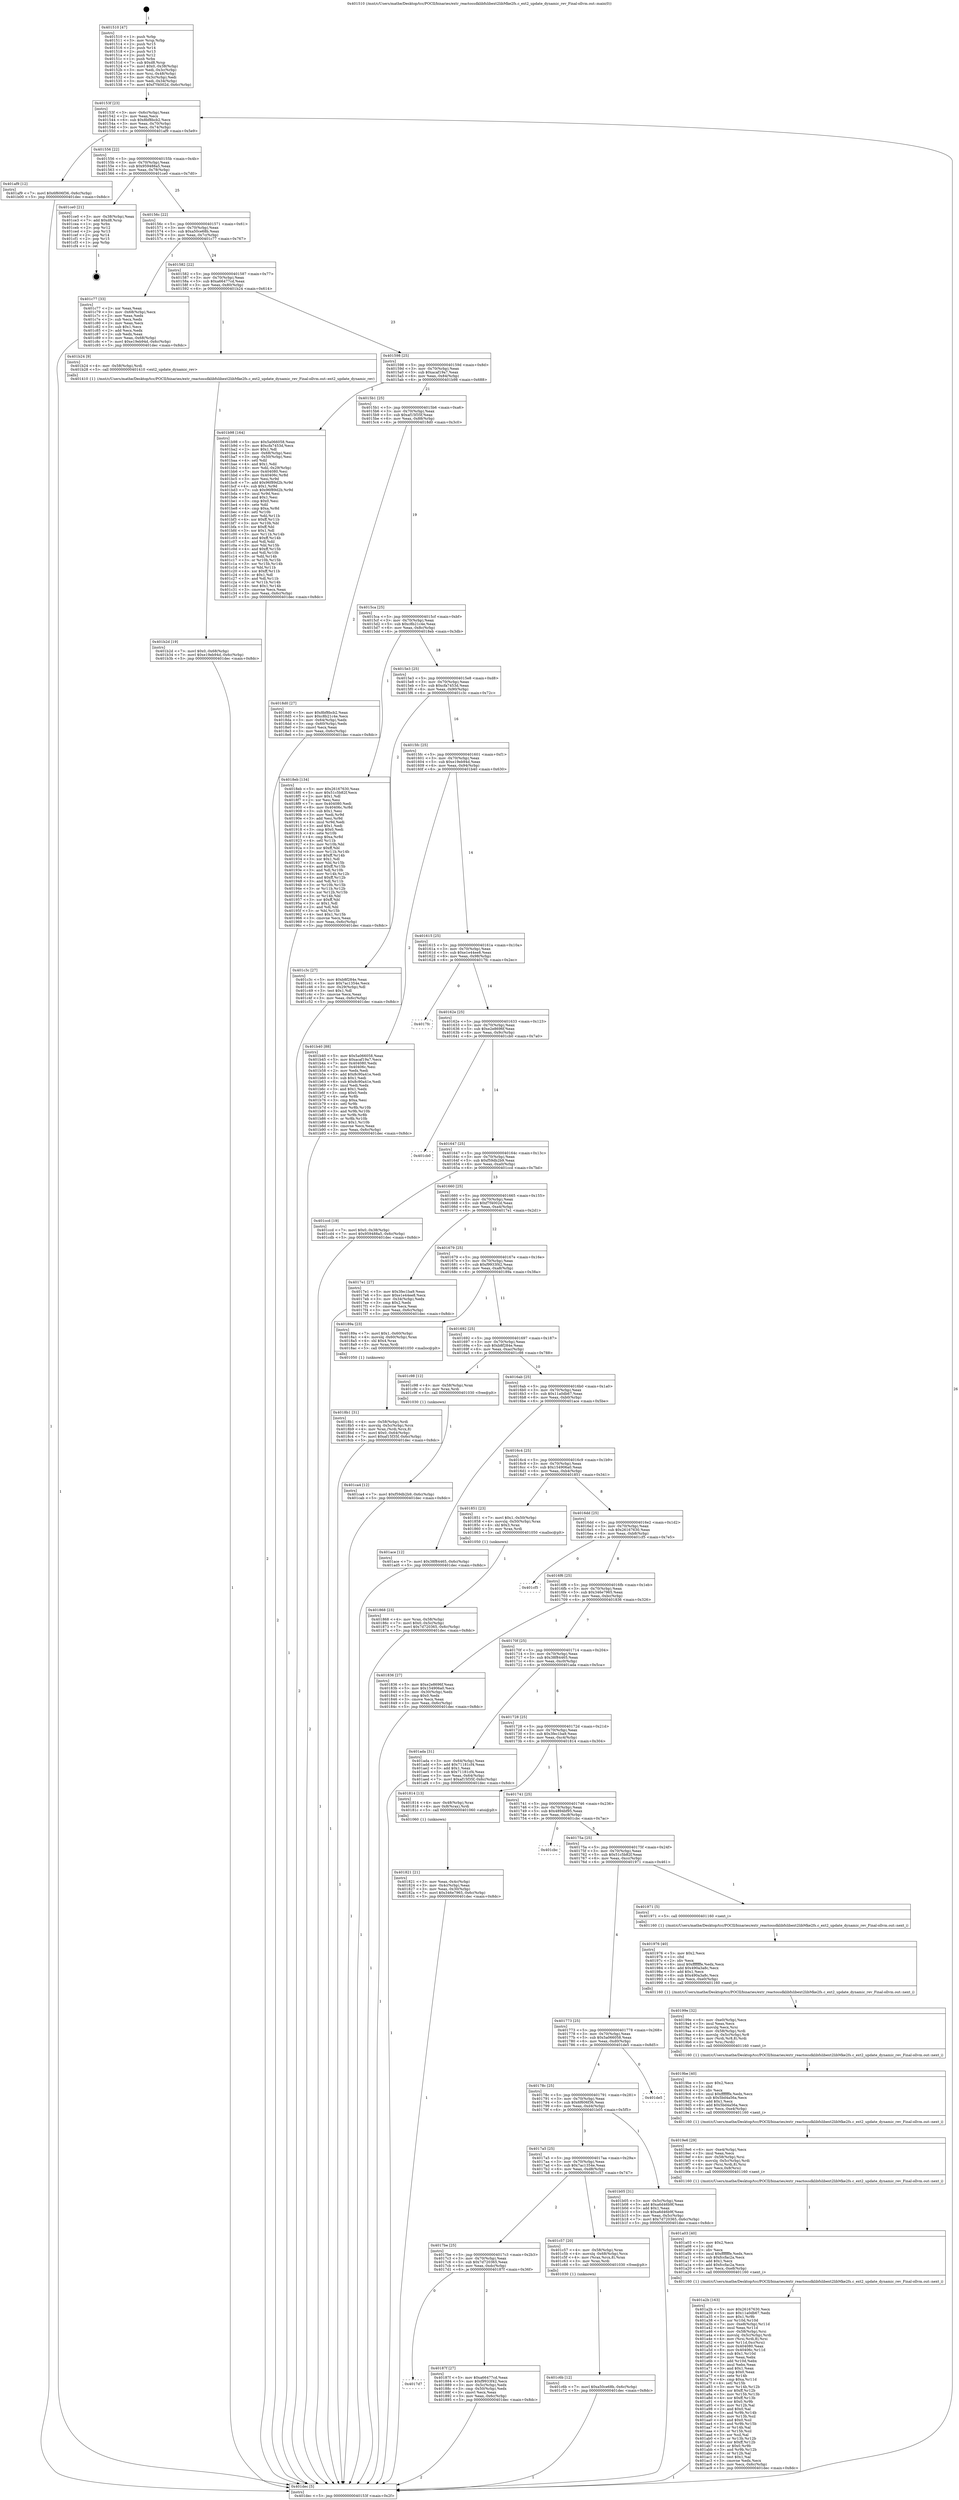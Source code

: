 digraph "0x401510" {
  label = "0x401510 (/mnt/c/Users/mathe/Desktop/tcc/POCII/binaries/extr_reactossdklibfslibext2libMke2fs.c_ext2_update_dynamic_rev_Final-ollvm.out::main(0))"
  labelloc = "t"
  node[shape=record]

  Entry [label="",width=0.3,height=0.3,shape=circle,fillcolor=black,style=filled]
  "0x40153f" [label="{
     0x40153f [23]\l
     | [instrs]\l
     &nbsp;&nbsp;0x40153f \<+3\>: mov -0x6c(%rbp),%eax\l
     &nbsp;&nbsp;0x401542 \<+2\>: mov %eax,%ecx\l
     &nbsp;&nbsp;0x401544 \<+6\>: sub $0x8bf8bcb2,%ecx\l
     &nbsp;&nbsp;0x40154a \<+3\>: mov %eax,-0x70(%rbp)\l
     &nbsp;&nbsp;0x40154d \<+3\>: mov %ecx,-0x74(%rbp)\l
     &nbsp;&nbsp;0x401550 \<+6\>: je 0000000000401af9 \<main+0x5e9\>\l
  }"]
  "0x401af9" [label="{
     0x401af9 [12]\l
     | [instrs]\l
     &nbsp;&nbsp;0x401af9 \<+7\>: movl $0x6f606f36,-0x6c(%rbp)\l
     &nbsp;&nbsp;0x401b00 \<+5\>: jmp 0000000000401dec \<main+0x8dc\>\l
  }"]
  "0x401556" [label="{
     0x401556 [22]\l
     | [instrs]\l
     &nbsp;&nbsp;0x401556 \<+5\>: jmp 000000000040155b \<main+0x4b\>\l
     &nbsp;&nbsp;0x40155b \<+3\>: mov -0x70(%rbp),%eax\l
     &nbsp;&nbsp;0x40155e \<+5\>: sub $0x959488a5,%eax\l
     &nbsp;&nbsp;0x401563 \<+3\>: mov %eax,-0x78(%rbp)\l
     &nbsp;&nbsp;0x401566 \<+6\>: je 0000000000401ce0 \<main+0x7d0\>\l
  }"]
  Exit [label="",width=0.3,height=0.3,shape=circle,fillcolor=black,style=filled,peripheries=2]
  "0x401ce0" [label="{
     0x401ce0 [21]\l
     | [instrs]\l
     &nbsp;&nbsp;0x401ce0 \<+3\>: mov -0x38(%rbp),%eax\l
     &nbsp;&nbsp;0x401ce3 \<+7\>: add $0xd8,%rsp\l
     &nbsp;&nbsp;0x401cea \<+1\>: pop %rbx\l
     &nbsp;&nbsp;0x401ceb \<+2\>: pop %r12\l
     &nbsp;&nbsp;0x401ced \<+2\>: pop %r13\l
     &nbsp;&nbsp;0x401cef \<+2\>: pop %r14\l
     &nbsp;&nbsp;0x401cf1 \<+2\>: pop %r15\l
     &nbsp;&nbsp;0x401cf3 \<+1\>: pop %rbp\l
     &nbsp;&nbsp;0x401cf4 \<+1\>: ret\l
  }"]
  "0x40156c" [label="{
     0x40156c [22]\l
     | [instrs]\l
     &nbsp;&nbsp;0x40156c \<+5\>: jmp 0000000000401571 \<main+0x61\>\l
     &nbsp;&nbsp;0x401571 \<+3\>: mov -0x70(%rbp),%eax\l
     &nbsp;&nbsp;0x401574 \<+5\>: sub $0xa50ce68b,%eax\l
     &nbsp;&nbsp;0x401579 \<+3\>: mov %eax,-0x7c(%rbp)\l
     &nbsp;&nbsp;0x40157c \<+6\>: je 0000000000401c77 \<main+0x767\>\l
  }"]
  "0x401ca4" [label="{
     0x401ca4 [12]\l
     | [instrs]\l
     &nbsp;&nbsp;0x401ca4 \<+7\>: movl $0xf59db2b9,-0x6c(%rbp)\l
     &nbsp;&nbsp;0x401cab \<+5\>: jmp 0000000000401dec \<main+0x8dc\>\l
  }"]
  "0x401c77" [label="{
     0x401c77 [33]\l
     | [instrs]\l
     &nbsp;&nbsp;0x401c77 \<+2\>: xor %eax,%eax\l
     &nbsp;&nbsp;0x401c79 \<+3\>: mov -0x68(%rbp),%ecx\l
     &nbsp;&nbsp;0x401c7c \<+2\>: mov %eax,%edx\l
     &nbsp;&nbsp;0x401c7e \<+2\>: sub %ecx,%edx\l
     &nbsp;&nbsp;0x401c80 \<+2\>: mov %eax,%ecx\l
     &nbsp;&nbsp;0x401c82 \<+3\>: sub $0x1,%ecx\l
     &nbsp;&nbsp;0x401c85 \<+2\>: add %ecx,%edx\l
     &nbsp;&nbsp;0x401c87 \<+2\>: sub %edx,%eax\l
     &nbsp;&nbsp;0x401c89 \<+3\>: mov %eax,-0x68(%rbp)\l
     &nbsp;&nbsp;0x401c8c \<+7\>: movl $0xe19eb94d,-0x6c(%rbp)\l
     &nbsp;&nbsp;0x401c93 \<+5\>: jmp 0000000000401dec \<main+0x8dc\>\l
  }"]
  "0x401582" [label="{
     0x401582 [22]\l
     | [instrs]\l
     &nbsp;&nbsp;0x401582 \<+5\>: jmp 0000000000401587 \<main+0x77\>\l
     &nbsp;&nbsp;0x401587 \<+3\>: mov -0x70(%rbp),%eax\l
     &nbsp;&nbsp;0x40158a \<+5\>: sub $0xa66477cd,%eax\l
     &nbsp;&nbsp;0x40158f \<+3\>: mov %eax,-0x80(%rbp)\l
     &nbsp;&nbsp;0x401592 \<+6\>: je 0000000000401b24 \<main+0x614\>\l
  }"]
  "0x401c6b" [label="{
     0x401c6b [12]\l
     | [instrs]\l
     &nbsp;&nbsp;0x401c6b \<+7\>: movl $0xa50ce68b,-0x6c(%rbp)\l
     &nbsp;&nbsp;0x401c72 \<+5\>: jmp 0000000000401dec \<main+0x8dc\>\l
  }"]
  "0x401b24" [label="{
     0x401b24 [9]\l
     | [instrs]\l
     &nbsp;&nbsp;0x401b24 \<+4\>: mov -0x58(%rbp),%rdi\l
     &nbsp;&nbsp;0x401b28 \<+5\>: call 0000000000401410 \<ext2_update_dynamic_rev\>\l
     | [calls]\l
     &nbsp;&nbsp;0x401410 \{1\} (/mnt/c/Users/mathe/Desktop/tcc/POCII/binaries/extr_reactossdklibfslibext2libMke2fs.c_ext2_update_dynamic_rev_Final-ollvm.out::ext2_update_dynamic_rev)\l
  }"]
  "0x401598" [label="{
     0x401598 [25]\l
     | [instrs]\l
     &nbsp;&nbsp;0x401598 \<+5\>: jmp 000000000040159d \<main+0x8d\>\l
     &nbsp;&nbsp;0x40159d \<+3\>: mov -0x70(%rbp),%eax\l
     &nbsp;&nbsp;0x4015a0 \<+5\>: sub $0xacaf19a7,%eax\l
     &nbsp;&nbsp;0x4015a5 \<+6\>: mov %eax,-0x84(%rbp)\l
     &nbsp;&nbsp;0x4015ab \<+6\>: je 0000000000401b98 \<main+0x688\>\l
  }"]
  "0x401b2d" [label="{
     0x401b2d [19]\l
     | [instrs]\l
     &nbsp;&nbsp;0x401b2d \<+7\>: movl $0x0,-0x68(%rbp)\l
     &nbsp;&nbsp;0x401b34 \<+7\>: movl $0xe19eb94d,-0x6c(%rbp)\l
     &nbsp;&nbsp;0x401b3b \<+5\>: jmp 0000000000401dec \<main+0x8dc\>\l
  }"]
  "0x401b98" [label="{
     0x401b98 [164]\l
     | [instrs]\l
     &nbsp;&nbsp;0x401b98 \<+5\>: mov $0x5a066058,%eax\l
     &nbsp;&nbsp;0x401b9d \<+5\>: mov $0xcfa7453d,%ecx\l
     &nbsp;&nbsp;0x401ba2 \<+2\>: mov $0x1,%dl\l
     &nbsp;&nbsp;0x401ba4 \<+3\>: mov -0x68(%rbp),%esi\l
     &nbsp;&nbsp;0x401ba7 \<+3\>: cmp -0x50(%rbp),%esi\l
     &nbsp;&nbsp;0x401baa \<+4\>: setl %dil\l
     &nbsp;&nbsp;0x401bae \<+4\>: and $0x1,%dil\l
     &nbsp;&nbsp;0x401bb2 \<+4\>: mov %dil,-0x29(%rbp)\l
     &nbsp;&nbsp;0x401bb6 \<+7\>: mov 0x404080,%esi\l
     &nbsp;&nbsp;0x401bbd \<+8\>: mov 0x40406c,%r8d\l
     &nbsp;&nbsp;0x401bc5 \<+3\>: mov %esi,%r9d\l
     &nbsp;&nbsp;0x401bc8 \<+7\>: add $0x96f89d2b,%r9d\l
     &nbsp;&nbsp;0x401bcf \<+4\>: sub $0x1,%r9d\l
     &nbsp;&nbsp;0x401bd3 \<+7\>: sub $0x96f89d2b,%r9d\l
     &nbsp;&nbsp;0x401bda \<+4\>: imul %r9d,%esi\l
     &nbsp;&nbsp;0x401bde \<+3\>: and $0x1,%esi\l
     &nbsp;&nbsp;0x401be1 \<+3\>: cmp $0x0,%esi\l
     &nbsp;&nbsp;0x401be4 \<+4\>: sete %dil\l
     &nbsp;&nbsp;0x401be8 \<+4\>: cmp $0xa,%r8d\l
     &nbsp;&nbsp;0x401bec \<+4\>: setl %r10b\l
     &nbsp;&nbsp;0x401bf0 \<+3\>: mov %dil,%r11b\l
     &nbsp;&nbsp;0x401bf3 \<+4\>: xor $0xff,%r11b\l
     &nbsp;&nbsp;0x401bf7 \<+3\>: mov %r10b,%bl\l
     &nbsp;&nbsp;0x401bfa \<+3\>: xor $0xff,%bl\l
     &nbsp;&nbsp;0x401bfd \<+3\>: xor $0x1,%dl\l
     &nbsp;&nbsp;0x401c00 \<+3\>: mov %r11b,%r14b\l
     &nbsp;&nbsp;0x401c03 \<+4\>: and $0xff,%r14b\l
     &nbsp;&nbsp;0x401c07 \<+3\>: and %dl,%dil\l
     &nbsp;&nbsp;0x401c0a \<+3\>: mov %bl,%r15b\l
     &nbsp;&nbsp;0x401c0d \<+4\>: and $0xff,%r15b\l
     &nbsp;&nbsp;0x401c11 \<+3\>: and %dl,%r10b\l
     &nbsp;&nbsp;0x401c14 \<+3\>: or %dil,%r14b\l
     &nbsp;&nbsp;0x401c17 \<+3\>: or %r10b,%r15b\l
     &nbsp;&nbsp;0x401c1a \<+3\>: xor %r15b,%r14b\l
     &nbsp;&nbsp;0x401c1d \<+3\>: or %bl,%r11b\l
     &nbsp;&nbsp;0x401c20 \<+4\>: xor $0xff,%r11b\l
     &nbsp;&nbsp;0x401c24 \<+3\>: or $0x1,%dl\l
     &nbsp;&nbsp;0x401c27 \<+3\>: and %dl,%r11b\l
     &nbsp;&nbsp;0x401c2a \<+3\>: or %r11b,%r14b\l
     &nbsp;&nbsp;0x401c2d \<+4\>: test $0x1,%r14b\l
     &nbsp;&nbsp;0x401c31 \<+3\>: cmovne %ecx,%eax\l
     &nbsp;&nbsp;0x401c34 \<+3\>: mov %eax,-0x6c(%rbp)\l
     &nbsp;&nbsp;0x401c37 \<+5\>: jmp 0000000000401dec \<main+0x8dc\>\l
  }"]
  "0x4015b1" [label="{
     0x4015b1 [25]\l
     | [instrs]\l
     &nbsp;&nbsp;0x4015b1 \<+5\>: jmp 00000000004015b6 \<main+0xa6\>\l
     &nbsp;&nbsp;0x4015b6 \<+3\>: mov -0x70(%rbp),%eax\l
     &nbsp;&nbsp;0x4015b9 \<+5\>: sub $0xaf15f35f,%eax\l
     &nbsp;&nbsp;0x4015be \<+6\>: mov %eax,-0x88(%rbp)\l
     &nbsp;&nbsp;0x4015c4 \<+6\>: je 00000000004018d0 \<main+0x3c0\>\l
  }"]
  "0x401a2b" [label="{
     0x401a2b [163]\l
     | [instrs]\l
     &nbsp;&nbsp;0x401a2b \<+5\>: mov $0x26167630,%ecx\l
     &nbsp;&nbsp;0x401a30 \<+5\>: mov $0x11a0db67,%edx\l
     &nbsp;&nbsp;0x401a35 \<+3\>: mov $0x1,%r9b\l
     &nbsp;&nbsp;0x401a38 \<+3\>: xor %r10d,%r10d\l
     &nbsp;&nbsp;0x401a3b \<+7\>: mov -0xe8(%rbp),%r11d\l
     &nbsp;&nbsp;0x401a42 \<+4\>: imul %eax,%r11d\l
     &nbsp;&nbsp;0x401a46 \<+4\>: mov -0x58(%rbp),%rsi\l
     &nbsp;&nbsp;0x401a4a \<+4\>: movslq -0x5c(%rbp),%rdi\l
     &nbsp;&nbsp;0x401a4e \<+4\>: mov (%rsi,%rdi,8),%rsi\l
     &nbsp;&nbsp;0x401a52 \<+4\>: mov %r11d,0xc(%rsi)\l
     &nbsp;&nbsp;0x401a56 \<+7\>: mov 0x404080,%eax\l
     &nbsp;&nbsp;0x401a5d \<+8\>: mov 0x40406c,%r11d\l
     &nbsp;&nbsp;0x401a65 \<+4\>: sub $0x1,%r10d\l
     &nbsp;&nbsp;0x401a69 \<+2\>: mov %eax,%ebx\l
     &nbsp;&nbsp;0x401a6b \<+3\>: add %r10d,%ebx\l
     &nbsp;&nbsp;0x401a6e \<+3\>: imul %ebx,%eax\l
     &nbsp;&nbsp;0x401a71 \<+3\>: and $0x1,%eax\l
     &nbsp;&nbsp;0x401a74 \<+3\>: cmp $0x0,%eax\l
     &nbsp;&nbsp;0x401a77 \<+4\>: sete %r14b\l
     &nbsp;&nbsp;0x401a7b \<+4\>: cmp $0xa,%r11d\l
     &nbsp;&nbsp;0x401a7f \<+4\>: setl %r15b\l
     &nbsp;&nbsp;0x401a83 \<+3\>: mov %r14b,%r12b\l
     &nbsp;&nbsp;0x401a86 \<+4\>: xor $0xff,%r12b\l
     &nbsp;&nbsp;0x401a8a \<+3\>: mov %r15b,%r13b\l
     &nbsp;&nbsp;0x401a8d \<+4\>: xor $0xff,%r13b\l
     &nbsp;&nbsp;0x401a91 \<+4\>: xor $0x0,%r9b\l
     &nbsp;&nbsp;0x401a95 \<+3\>: mov %r12b,%al\l
     &nbsp;&nbsp;0x401a98 \<+2\>: and $0x0,%al\l
     &nbsp;&nbsp;0x401a9a \<+3\>: and %r9b,%r14b\l
     &nbsp;&nbsp;0x401a9d \<+3\>: mov %r13b,%sil\l
     &nbsp;&nbsp;0x401aa0 \<+4\>: and $0x0,%sil\l
     &nbsp;&nbsp;0x401aa4 \<+3\>: and %r9b,%r15b\l
     &nbsp;&nbsp;0x401aa7 \<+3\>: or %r14b,%al\l
     &nbsp;&nbsp;0x401aaa \<+3\>: or %r15b,%sil\l
     &nbsp;&nbsp;0x401aad \<+3\>: xor %sil,%al\l
     &nbsp;&nbsp;0x401ab0 \<+3\>: or %r13b,%r12b\l
     &nbsp;&nbsp;0x401ab3 \<+4\>: xor $0xff,%r12b\l
     &nbsp;&nbsp;0x401ab7 \<+4\>: or $0x0,%r9b\l
     &nbsp;&nbsp;0x401abb \<+3\>: and %r9b,%r12b\l
     &nbsp;&nbsp;0x401abe \<+3\>: or %r12b,%al\l
     &nbsp;&nbsp;0x401ac1 \<+2\>: test $0x1,%al\l
     &nbsp;&nbsp;0x401ac3 \<+3\>: cmovne %edx,%ecx\l
     &nbsp;&nbsp;0x401ac6 \<+3\>: mov %ecx,-0x6c(%rbp)\l
     &nbsp;&nbsp;0x401ac9 \<+5\>: jmp 0000000000401dec \<main+0x8dc\>\l
  }"]
  "0x4018d0" [label="{
     0x4018d0 [27]\l
     | [instrs]\l
     &nbsp;&nbsp;0x4018d0 \<+5\>: mov $0x8bf8bcb2,%eax\l
     &nbsp;&nbsp;0x4018d5 \<+5\>: mov $0xc8b21c4e,%ecx\l
     &nbsp;&nbsp;0x4018da \<+3\>: mov -0x64(%rbp),%edx\l
     &nbsp;&nbsp;0x4018dd \<+3\>: cmp -0x60(%rbp),%edx\l
     &nbsp;&nbsp;0x4018e0 \<+3\>: cmovl %ecx,%eax\l
     &nbsp;&nbsp;0x4018e3 \<+3\>: mov %eax,-0x6c(%rbp)\l
     &nbsp;&nbsp;0x4018e6 \<+5\>: jmp 0000000000401dec \<main+0x8dc\>\l
  }"]
  "0x4015ca" [label="{
     0x4015ca [25]\l
     | [instrs]\l
     &nbsp;&nbsp;0x4015ca \<+5\>: jmp 00000000004015cf \<main+0xbf\>\l
     &nbsp;&nbsp;0x4015cf \<+3\>: mov -0x70(%rbp),%eax\l
     &nbsp;&nbsp;0x4015d2 \<+5\>: sub $0xc8b21c4e,%eax\l
     &nbsp;&nbsp;0x4015d7 \<+6\>: mov %eax,-0x8c(%rbp)\l
     &nbsp;&nbsp;0x4015dd \<+6\>: je 00000000004018eb \<main+0x3db\>\l
  }"]
  "0x401a03" [label="{
     0x401a03 [40]\l
     | [instrs]\l
     &nbsp;&nbsp;0x401a03 \<+5\>: mov $0x2,%ecx\l
     &nbsp;&nbsp;0x401a08 \<+1\>: cltd\l
     &nbsp;&nbsp;0x401a09 \<+2\>: idiv %ecx\l
     &nbsp;&nbsp;0x401a0b \<+6\>: imul $0xfffffffe,%edx,%ecx\l
     &nbsp;&nbsp;0x401a11 \<+6\>: sub $0xfccfac2a,%ecx\l
     &nbsp;&nbsp;0x401a17 \<+3\>: add $0x1,%ecx\l
     &nbsp;&nbsp;0x401a1a \<+6\>: add $0xfccfac2a,%ecx\l
     &nbsp;&nbsp;0x401a20 \<+6\>: mov %ecx,-0xe8(%rbp)\l
     &nbsp;&nbsp;0x401a26 \<+5\>: call 0000000000401160 \<next_i\>\l
     | [calls]\l
     &nbsp;&nbsp;0x401160 \{1\} (/mnt/c/Users/mathe/Desktop/tcc/POCII/binaries/extr_reactossdklibfslibext2libMke2fs.c_ext2_update_dynamic_rev_Final-ollvm.out::next_i)\l
  }"]
  "0x4018eb" [label="{
     0x4018eb [134]\l
     | [instrs]\l
     &nbsp;&nbsp;0x4018eb \<+5\>: mov $0x26167630,%eax\l
     &nbsp;&nbsp;0x4018f0 \<+5\>: mov $0x51c5b82f,%ecx\l
     &nbsp;&nbsp;0x4018f5 \<+2\>: mov $0x1,%dl\l
     &nbsp;&nbsp;0x4018f7 \<+2\>: xor %esi,%esi\l
     &nbsp;&nbsp;0x4018f9 \<+7\>: mov 0x404080,%edi\l
     &nbsp;&nbsp;0x401900 \<+8\>: mov 0x40406c,%r8d\l
     &nbsp;&nbsp;0x401908 \<+3\>: sub $0x1,%esi\l
     &nbsp;&nbsp;0x40190b \<+3\>: mov %edi,%r9d\l
     &nbsp;&nbsp;0x40190e \<+3\>: add %esi,%r9d\l
     &nbsp;&nbsp;0x401911 \<+4\>: imul %r9d,%edi\l
     &nbsp;&nbsp;0x401915 \<+3\>: and $0x1,%edi\l
     &nbsp;&nbsp;0x401918 \<+3\>: cmp $0x0,%edi\l
     &nbsp;&nbsp;0x40191b \<+4\>: sete %r10b\l
     &nbsp;&nbsp;0x40191f \<+4\>: cmp $0xa,%r8d\l
     &nbsp;&nbsp;0x401923 \<+4\>: setl %r11b\l
     &nbsp;&nbsp;0x401927 \<+3\>: mov %r10b,%bl\l
     &nbsp;&nbsp;0x40192a \<+3\>: xor $0xff,%bl\l
     &nbsp;&nbsp;0x40192d \<+3\>: mov %r11b,%r14b\l
     &nbsp;&nbsp;0x401930 \<+4\>: xor $0xff,%r14b\l
     &nbsp;&nbsp;0x401934 \<+3\>: xor $0x1,%dl\l
     &nbsp;&nbsp;0x401937 \<+3\>: mov %bl,%r15b\l
     &nbsp;&nbsp;0x40193a \<+4\>: and $0xff,%r15b\l
     &nbsp;&nbsp;0x40193e \<+3\>: and %dl,%r10b\l
     &nbsp;&nbsp;0x401941 \<+3\>: mov %r14b,%r12b\l
     &nbsp;&nbsp;0x401944 \<+4\>: and $0xff,%r12b\l
     &nbsp;&nbsp;0x401948 \<+3\>: and %dl,%r11b\l
     &nbsp;&nbsp;0x40194b \<+3\>: or %r10b,%r15b\l
     &nbsp;&nbsp;0x40194e \<+3\>: or %r11b,%r12b\l
     &nbsp;&nbsp;0x401951 \<+3\>: xor %r12b,%r15b\l
     &nbsp;&nbsp;0x401954 \<+3\>: or %r14b,%bl\l
     &nbsp;&nbsp;0x401957 \<+3\>: xor $0xff,%bl\l
     &nbsp;&nbsp;0x40195a \<+3\>: or $0x1,%dl\l
     &nbsp;&nbsp;0x40195d \<+2\>: and %dl,%bl\l
     &nbsp;&nbsp;0x40195f \<+3\>: or %bl,%r15b\l
     &nbsp;&nbsp;0x401962 \<+4\>: test $0x1,%r15b\l
     &nbsp;&nbsp;0x401966 \<+3\>: cmovne %ecx,%eax\l
     &nbsp;&nbsp;0x401969 \<+3\>: mov %eax,-0x6c(%rbp)\l
     &nbsp;&nbsp;0x40196c \<+5\>: jmp 0000000000401dec \<main+0x8dc\>\l
  }"]
  "0x4015e3" [label="{
     0x4015e3 [25]\l
     | [instrs]\l
     &nbsp;&nbsp;0x4015e3 \<+5\>: jmp 00000000004015e8 \<main+0xd8\>\l
     &nbsp;&nbsp;0x4015e8 \<+3\>: mov -0x70(%rbp),%eax\l
     &nbsp;&nbsp;0x4015eb \<+5\>: sub $0xcfa7453d,%eax\l
     &nbsp;&nbsp;0x4015f0 \<+6\>: mov %eax,-0x90(%rbp)\l
     &nbsp;&nbsp;0x4015f6 \<+6\>: je 0000000000401c3c \<main+0x72c\>\l
  }"]
  "0x4019e6" [label="{
     0x4019e6 [29]\l
     | [instrs]\l
     &nbsp;&nbsp;0x4019e6 \<+6\>: mov -0xe4(%rbp),%ecx\l
     &nbsp;&nbsp;0x4019ec \<+3\>: imul %eax,%ecx\l
     &nbsp;&nbsp;0x4019ef \<+4\>: mov -0x58(%rbp),%rsi\l
     &nbsp;&nbsp;0x4019f3 \<+4\>: movslq -0x5c(%rbp),%rdi\l
     &nbsp;&nbsp;0x4019f7 \<+4\>: mov (%rsi,%rdi,8),%rsi\l
     &nbsp;&nbsp;0x4019fb \<+3\>: mov %ecx,0x8(%rsi)\l
     &nbsp;&nbsp;0x4019fe \<+5\>: call 0000000000401160 \<next_i\>\l
     | [calls]\l
     &nbsp;&nbsp;0x401160 \{1\} (/mnt/c/Users/mathe/Desktop/tcc/POCII/binaries/extr_reactossdklibfslibext2libMke2fs.c_ext2_update_dynamic_rev_Final-ollvm.out::next_i)\l
  }"]
  "0x401c3c" [label="{
     0x401c3c [27]\l
     | [instrs]\l
     &nbsp;&nbsp;0x401c3c \<+5\>: mov $0xb8f284e,%eax\l
     &nbsp;&nbsp;0x401c41 \<+5\>: mov $0x7ac1354e,%ecx\l
     &nbsp;&nbsp;0x401c46 \<+3\>: mov -0x29(%rbp),%dl\l
     &nbsp;&nbsp;0x401c49 \<+3\>: test $0x1,%dl\l
     &nbsp;&nbsp;0x401c4c \<+3\>: cmovne %ecx,%eax\l
     &nbsp;&nbsp;0x401c4f \<+3\>: mov %eax,-0x6c(%rbp)\l
     &nbsp;&nbsp;0x401c52 \<+5\>: jmp 0000000000401dec \<main+0x8dc\>\l
  }"]
  "0x4015fc" [label="{
     0x4015fc [25]\l
     | [instrs]\l
     &nbsp;&nbsp;0x4015fc \<+5\>: jmp 0000000000401601 \<main+0xf1\>\l
     &nbsp;&nbsp;0x401601 \<+3\>: mov -0x70(%rbp),%eax\l
     &nbsp;&nbsp;0x401604 \<+5\>: sub $0xe19eb94d,%eax\l
     &nbsp;&nbsp;0x401609 \<+6\>: mov %eax,-0x94(%rbp)\l
     &nbsp;&nbsp;0x40160f \<+6\>: je 0000000000401b40 \<main+0x630\>\l
  }"]
  "0x4019be" [label="{
     0x4019be [40]\l
     | [instrs]\l
     &nbsp;&nbsp;0x4019be \<+5\>: mov $0x2,%ecx\l
     &nbsp;&nbsp;0x4019c3 \<+1\>: cltd\l
     &nbsp;&nbsp;0x4019c4 \<+2\>: idiv %ecx\l
     &nbsp;&nbsp;0x4019c6 \<+6\>: imul $0xfffffffe,%edx,%ecx\l
     &nbsp;&nbsp;0x4019cc \<+6\>: sub $0x5bd4a56a,%ecx\l
     &nbsp;&nbsp;0x4019d2 \<+3\>: add $0x1,%ecx\l
     &nbsp;&nbsp;0x4019d5 \<+6\>: add $0x5bd4a56a,%ecx\l
     &nbsp;&nbsp;0x4019db \<+6\>: mov %ecx,-0xe4(%rbp)\l
     &nbsp;&nbsp;0x4019e1 \<+5\>: call 0000000000401160 \<next_i\>\l
     | [calls]\l
     &nbsp;&nbsp;0x401160 \{1\} (/mnt/c/Users/mathe/Desktop/tcc/POCII/binaries/extr_reactossdklibfslibext2libMke2fs.c_ext2_update_dynamic_rev_Final-ollvm.out::next_i)\l
  }"]
  "0x401b40" [label="{
     0x401b40 [88]\l
     | [instrs]\l
     &nbsp;&nbsp;0x401b40 \<+5\>: mov $0x5a066058,%eax\l
     &nbsp;&nbsp;0x401b45 \<+5\>: mov $0xacaf19a7,%ecx\l
     &nbsp;&nbsp;0x401b4a \<+7\>: mov 0x404080,%edx\l
     &nbsp;&nbsp;0x401b51 \<+7\>: mov 0x40406c,%esi\l
     &nbsp;&nbsp;0x401b58 \<+2\>: mov %edx,%edi\l
     &nbsp;&nbsp;0x401b5a \<+6\>: add $0x8c90a41e,%edi\l
     &nbsp;&nbsp;0x401b60 \<+3\>: sub $0x1,%edi\l
     &nbsp;&nbsp;0x401b63 \<+6\>: sub $0x8c90a41e,%edi\l
     &nbsp;&nbsp;0x401b69 \<+3\>: imul %edi,%edx\l
     &nbsp;&nbsp;0x401b6c \<+3\>: and $0x1,%edx\l
     &nbsp;&nbsp;0x401b6f \<+3\>: cmp $0x0,%edx\l
     &nbsp;&nbsp;0x401b72 \<+4\>: sete %r8b\l
     &nbsp;&nbsp;0x401b76 \<+3\>: cmp $0xa,%esi\l
     &nbsp;&nbsp;0x401b79 \<+4\>: setl %r9b\l
     &nbsp;&nbsp;0x401b7d \<+3\>: mov %r8b,%r10b\l
     &nbsp;&nbsp;0x401b80 \<+3\>: and %r9b,%r10b\l
     &nbsp;&nbsp;0x401b83 \<+3\>: xor %r9b,%r8b\l
     &nbsp;&nbsp;0x401b86 \<+3\>: or %r8b,%r10b\l
     &nbsp;&nbsp;0x401b89 \<+4\>: test $0x1,%r10b\l
     &nbsp;&nbsp;0x401b8d \<+3\>: cmovne %ecx,%eax\l
     &nbsp;&nbsp;0x401b90 \<+3\>: mov %eax,-0x6c(%rbp)\l
     &nbsp;&nbsp;0x401b93 \<+5\>: jmp 0000000000401dec \<main+0x8dc\>\l
  }"]
  "0x401615" [label="{
     0x401615 [25]\l
     | [instrs]\l
     &nbsp;&nbsp;0x401615 \<+5\>: jmp 000000000040161a \<main+0x10a\>\l
     &nbsp;&nbsp;0x40161a \<+3\>: mov -0x70(%rbp),%eax\l
     &nbsp;&nbsp;0x40161d \<+5\>: sub $0xe1e44ee8,%eax\l
     &nbsp;&nbsp;0x401622 \<+6\>: mov %eax,-0x98(%rbp)\l
     &nbsp;&nbsp;0x401628 \<+6\>: je 00000000004017fc \<main+0x2ec\>\l
  }"]
  "0x40199e" [label="{
     0x40199e [32]\l
     | [instrs]\l
     &nbsp;&nbsp;0x40199e \<+6\>: mov -0xe0(%rbp),%ecx\l
     &nbsp;&nbsp;0x4019a4 \<+3\>: imul %eax,%ecx\l
     &nbsp;&nbsp;0x4019a7 \<+3\>: movslq %ecx,%rsi\l
     &nbsp;&nbsp;0x4019aa \<+4\>: mov -0x58(%rbp),%rdi\l
     &nbsp;&nbsp;0x4019ae \<+4\>: movslq -0x5c(%rbp),%r8\l
     &nbsp;&nbsp;0x4019b2 \<+4\>: mov (%rdi,%r8,8),%rdi\l
     &nbsp;&nbsp;0x4019b6 \<+3\>: mov %rsi,(%rdi)\l
     &nbsp;&nbsp;0x4019b9 \<+5\>: call 0000000000401160 \<next_i\>\l
     | [calls]\l
     &nbsp;&nbsp;0x401160 \{1\} (/mnt/c/Users/mathe/Desktop/tcc/POCII/binaries/extr_reactossdklibfslibext2libMke2fs.c_ext2_update_dynamic_rev_Final-ollvm.out::next_i)\l
  }"]
  "0x4017fc" [label="{
     0x4017fc\l
  }", style=dashed]
  "0x40162e" [label="{
     0x40162e [25]\l
     | [instrs]\l
     &nbsp;&nbsp;0x40162e \<+5\>: jmp 0000000000401633 \<main+0x123\>\l
     &nbsp;&nbsp;0x401633 \<+3\>: mov -0x70(%rbp),%eax\l
     &nbsp;&nbsp;0x401636 \<+5\>: sub $0xe2e8696f,%eax\l
     &nbsp;&nbsp;0x40163b \<+6\>: mov %eax,-0x9c(%rbp)\l
     &nbsp;&nbsp;0x401641 \<+6\>: je 0000000000401cb0 \<main+0x7a0\>\l
  }"]
  "0x401976" [label="{
     0x401976 [40]\l
     | [instrs]\l
     &nbsp;&nbsp;0x401976 \<+5\>: mov $0x2,%ecx\l
     &nbsp;&nbsp;0x40197b \<+1\>: cltd\l
     &nbsp;&nbsp;0x40197c \<+2\>: idiv %ecx\l
     &nbsp;&nbsp;0x40197e \<+6\>: imul $0xfffffffe,%edx,%ecx\l
     &nbsp;&nbsp;0x401984 \<+6\>: add $0x490a3a8c,%ecx\l
     &nbsp;&nbsp;0x40198a \<+3\>: add $0x1,%ecx\l
     &nbsp;&nbsp;0x40198d \<+6\>: sub $0x490a3a8c,%ecx\l
     &nbsp;&nbsp;0x401993 \<+6\>: mov %ecx,-0xe0(%rbp)\l
     &nbsp;&nbsp;0x401999 \<+5\>: call 0000000000401160 \<next_i\>\l
     | [calls]\l
     &nbsp;&nbsp;0x401160 \{1\} (/mnt/c/Users/mathe/Desktop/tcc/POCII/binaries/extr_reactossdklibfslibext2libMke2fs.c_ext2_update_dynamic_rev_Final-ollvm.out::next_i)\l
  }"]
  "0x401cb0" [label="{
     0x401cb0\l
  }", style=dashed]
  "0x401647" [label="{
     0x401647 [25]\l
     | [instrs]\l
     &nbsp;&nbsp;0x401647 \<+5\>: jmp 000000000040164c \<main+0x13c\>\l
     &nbsp;&nbsp;0x40164c \<+3\>: mov -0x70(%rbp),%eax\l
     &nbsp;&nbsp;0x40164f \<+5\>: sub $0xf59db2b9,%eax\l
     &nbsp;&nbsp;0x401654 \<+6\>: mov %eax,-0xa0(%rbp)\l
     &nbsp;&nbsp;0x40165a \<+6\>: je 0000000000401ccd \<main+0x7bd\>\l
  }"]
  "0x4018b1" [label="{
     0x4018b1 [31]\l
     | [instrs]\l
     &nbsp;&nbsp;0x4018b1 \<+4\>: mov -0x58(%rbp),%rdi\l
     &nbsp;&nbsp;0x4018b5 \<+4\>: movslq -0x5c(%rbp),%rcx\l
     &nbsp;&nbsp;0x4018b9 \<+4\>: mov %rax,(%rdi,%rcx,8)\l
     &nbsp;&nbsp;0x4018bd \<+7\>: movl $0x0,-0x64(%rbp)\l
     &nbsp;&nbsp;0x4018c4 \<+7\>: movl $0xaf15f35f,-0x6c(%rbp)\l
     &nbsp;&nbsp;0x4018cb \<+5\>: jmp 0000000000401dec \<main+0x8dc\>\l
  }"]
  "0x401ccd" [label="{
     0x401ccd [19]\l
     | [instrs]\l
     &nbsp;&nbsp;0x401ccd \<+7\>: movl $0x0,-0x38(%rbp)\l
     &nbsp;&nbsp;0x401cd4 \<+7\>: movl $0x959488a5,-0x6c(%rbp)\l
     &nbsp;&nbsp;0x401cdb \<+5\>: jmp 0000000000401dec \<main+0x8dc\>\l
  }"]
  "0x401660" [label="{
     0x401660 [25]\l
     | [instrs]\l
     &nbsp;&nbsp;0x401660 \<+5\>: jmp 0000000000401665 \<main+0x155\>\l
     &nbsp;&nbsp;0x401665 \<+3\>: mov -0x70(%rbp),%eax\l
     &nbsp;&nbsp;0x401668 \<+5\>: sub $0xf7f4002d,%eax\l
     &nbsp;&nbsp;0x40166d \<+6\>: mov %eax,-0xa4(%rbp)\l
     &nbsp;&nbsp;0x401673 \<+6\>: je 00000000004017e1 \<main+0x2d1\>\l
  }"]
  "0x4017d7" [label="{
     0x4017d7\l
  }", style=dashed]
  "0x4017e1" [label="{
     0x4017e1 [27]\l
     | [instrs]\l
     &nbsp;&nbsp;0x4017e1 \<+5\>: mov $0x3fec1ba9,%eax\l
     &nbsp;&nbsp;0x4017e6 \<+5\>: mov $0xe1e44ee8,%ecx\l
     &nbsp;&nbsp;0x4017eb \<+3\>: mov -0x34(%rbp),%edx\l
     &nbsp;&nbsp;0x4017ee \<+3\>: cmp $0x2,%edx\l
     &nbsp;&nbsp;0x4017f1 \<+3\>: cmovne %ecx,%eax\l
     &nbsp;&nbsp;0x4017f4 \<+3\>: mov %eax,-0x6c(%rbp)\l
     &nbsp;&nbsp;0x4017f7 \<+5\>: jmp 0000000000401dec \<main+0x8dc\>\l
  }"]
  "0x401679" [label="{
     0x401679 [25]\l
     | [instrs]\l
     &nbsp;&nbsp;0x401679 \<+5\>: jmp 000000000040167e \<main+0x16e\>\l
     &nbsp;&nbsp;0x40167e \<+3\>: mov -0x70(%rbp),%eax\l
     &nbsp;&nbsp;0x401681 \<+5\>: sub $0xf9933f42,%eax\l
     &nbsp;&nbsp;0x401686 \<+6\>: mov %eax,-0xa8(%rbp)\l
     &nbsp;&nbsp;0x40168c \<+6\>: je 000000000040189a \<main+0x38a\>\l
  }"]
  "0x401dec" [label="{
     0x401dec [5]\l
     | [instrs]\l
     &nbsp;&nbsp;0x401dec \<+5\>: jmp 000000000040153f \<main+0x2f\>\l
  }"]
  "0x401510" [label="{
     0x401510 [47]\l
     | [instrs]\l
     &nbsp;&nbsp;0x401510 \<+1\>: push %rbp\l
     &nbsp;&nbsp;0x401511 \<+3\>: mov %rsp,%rbp\l
     &nbsp;&nbsp;0x401514 \<+2\>: push %r15\l
     &nbsp;&nbsp;0x401516 \<+2\>: push %r14\l
     &nbsp;&nbsp;0x401518 \<+2\>: push %r13\l
     &nbsp;&nbsp;0x40151a \<+2\>: push %r12\l
     &nbsp;&nbsp;0x40151c \<+1\>: push %rbx\l
     &nbsp;&nbsp;0x40151d \<+7\>: sub $0xd8,%rsp\l
     &nbsp;&nbsp;0x401524 \<+7\>: movl $0x0,-0x38(%rbp)\l
     &nbsp;&nbsp;0x40152b \<+3\>: mov %edi,-0x3c(%rbp)\l
     &nbsp;&nbsp;0x40152e \<+4\>: mov %rsi,-0x48(%rbp)\l
     &nbsp;&nbsp;0x401532 \<+3\>: mov -0x3c(%rbp),%edi\l
     &nbsp;&nbsp;0x401535 \<+3\>: mov %edi,-0x34(%rbp)\l
     &nbsp;&nbsp;0x401538 \<+7\>: movl $0xf7f4002d,-0x6c(%rbp)\l
  }"]
  "0x40187f" [label="{
     0x40187f [27]\l
     | [instrs]\l
     &nbsp;&nbsp;0x40187f \<+5\>: mov $0xa66477cd,%eax\l
     &nbsp;&nbsp;0x401884 \<+5\>: mov $0xf9933f42,%ecx\l
     &nbsp;&nbsp;0x401889 \<+3\>: mov -0x5c(%rbp),%edx\l
     &nbsp;&nbsp;0x40188c \<+3\>: cmp -0x50(%rbp),%edx\l
     &nbsp;&nbsp;0x40188f \<+3\>: cmovl %ecx,%eax\l
     &nbsp;&nbsp;0x401892 \<+3\>: mov %eax,-0x6c(%rbp)\l
     &nbsp;&nbsp;0x401895 \<+5\>: jmp 0000000000401dec \<main+0x8dc\>\l
  }"]
  "0x40189a" [label="{
     0x40189a [23]\l
     | [instrs]\l
     &nbsp;&nbsp;0x40189a \<+7\>: movl $0x1,-0x60(%rbp)\l
     &nbsp;&nbsp;0x4018a1 \<+4\>: movslq -0x60(%rbp),%rax\l
     &nbsp;&nbsp;0x4018a5 \<+4\>: shl $0x4,%rax\l
     &nbsp;&nbsp;0x4018a9 \<+3\>: mov %rax,%rdi\l
     &nbsp;&nbsp;0x4018ac \<+5\>: call 0000000000401050 \<malloc@plt\>\l
     | [calls]\l
     &nbsp;&nbsp;0x401050 \{1\} (unknown)\l
  }"]
  "0x401692" [label="{
     0x401692 [25]\l
     | [instrs]\l
     &nbsp;&nbsp;0x401692 \<+5\>: jmp 0000000000401697 \<main+0x187\>\l
     &nbsp;&nbsp;0x401697 \<+3\>: mov -0x70(%rbp),%eax\l
     &nbsp;&nbsp;0x40169a \<+5\>: sub $0xb8f284e,%eax\l
     &nbsp;&nbsp;0x40169f \<+6\>: mov %eax,-0xac(%rbp)\l
     &nbsp;&nbsp;0x4016a5 \<+6\>: je 0000000000401c98 \<main+0x788\>\l
  }"]
  "0x4017be" [label="{
     0x4017be [25]\l
     | [instrs]\l
     &nbsp;&nbsp;0x4017be \<+5\>: jmp 00000000004017c3 \<main+0x2b3\>\l
     &nbsp;&nbsp;0x4017c3 \<+3\>: mov -0x70(%rbp),%eax\l
     &nbsp;&nbsp;0x4017c6 \<+5\>: sub $0x7d720365,%eax\l
     &nbsp;&nbsp;0x4017cb \<+6\>: mov %eax,-0xdc(%rbp)\l
     &nbsp;&nbsp;0x4017d1 \<+6\>: je 000000000040187f \<main+0x36f\>\l
  }"]
  "0x401c98" [label="{
     0x401c98 [12]\l
     | [instrs]\l
     &nbsp;&nbsp;0x401c98 \<+4\>: mov -0x58(%rbp),%rax\l
     &nbsp;&nbsp;0x401c9c \<+3\>: mov %rax,%rdi\l
     &nbsp;&nbsp;0x401c9f \<+5\>: call 0000000000401030 \<free@plt\>\l
     | [calls]\l
     &nbsp;&nbsp;0x401030 \{1\} (unknown)\l
  }"]
  "0x4016ab" [label="{
     0x4016ab [25]\l
     | [instrs]\l
     &nbsp;&nbsp;0x4016ab \<+5\>: jmp 00000000004016b0 \<main+0x1a0\>\l
     &nbsp;&nbsp;0x4016b0 \<+3\>: mov -0x70(%rbp),%eax\l
     &nbsp;&nbsp;0x4016b3 \<+5\>: sub $0x11a0db67,%eax\l
     &nbsp;&nbsp;0x4016b8 \<+6\>: mov %eax,-0xb0(%rbp)\l
     &nbsp;&nbsp;0x4016be \<+6\>: je 0000000000401ace \<main+0x5be\>\l
  }"]
  "0x401c57" [label="{
     0x401c57 [20]\l
     | [instrs]\l
     &nbsp;&nbsp;0x401c57 \<+4\>: mov -0x58(%rbp),%rax\l
     &nbsp;&nbsp;0x401c5b \<+4\>: movslq -0x68(%rbp),%rcx\l
     &nbsp;&nbsp;0x401c5f \<+4\>: mov (%rax,%rcx,8),%rax\l
     &nbsp;&nbsp;0x401c63 \<+3\>: mov %rax,%rdi\l
     &nbsp;&nbsp;0x401c66 \<+5\>: call 0000000000401030 \<free@plt\>\l
     | [calls]\l
     &nbsp;&nbsp;0x401030 \{1\} (unknown)\l
  }"]
  "0x401ace" [label="{
     0x401ace [12]\l
     | [instrs]\l
     &nbsp;&nbsp;0x401ace \<+7\>: movl $0x38f84465,-0x6c(%rbp)\l
     &nbsp;&nbsp;0x401ad5 \<+5\>: jmp 0000000000401dec \<main+0x8dc\>\l
  }"]
  "0x4016c4" [label="{
     0x4016c4 [25]\l
     | [instrs]\l
     &nbsp;&nbsp;0x4016c4 \<+5\>: jmp 00000000004016c9 \<main+0x1b9\>\l
     &nbsp;&nbsp;0x4016c9 \<+3\>: mov -0x70(%rbp),%eax\l
     &nbsp;&nbsp;0x4016cc \<+5\>: sub $0x154906a0,%eax\l
     &nbsp;&nbsp;0x4016d1 \<+6\>: mov %eax,-0xb4(%rbp)\l
     &nbsp;&nbsp;0x4016d7 \<+6\>: je 0000000000401851 \<main+0x341\>\l
  }"]
  "0x4017a5" [label="{
     0x4017a5 [25]\l
     | [instrs]\l
     &nbsp;&nbsp;0x4017a5 \<+5\>: jmp 00000000004017aa \<main+0x29a\>\l
     &nbsp;&nbsp;0x4017aa \<+3\>: mov -0x70(%rbp),%eax\l
     &nbsp;&nbsp;0x4017ad \<+5\>: sub $0x7ac1354e,%eax\l
     &nbsp;&nbsp;0x4017b2 \<+6\>: mov %eax,-0xd8(%rbp)\l
     &nbsp;&nbsp;0x4017b8 \<+6\>: je 0000000000401c57 \<main+0x747\>\l
  }"]
  "0x401851" [label="{
     0x401851 [23]\l
     | [instrs]\l
     &nbsp;&nbsp;0x401851 \<+7\>: movl $0x1,-0x50(%rbp)\l
     &nbsp;&nbsp;0x401858 \<+4\>: movslq -0x50(%rbp),%rax\l
     &nbsp;&nbsp;0x40185c \<+4\>: shl $0x3,%rax\l
     &nbsp;&nbsp;0x401860 \<+3\>: mov %rax,%rdi\l
     &nbsp;&nbsp;0x401863 \<+5\>: call 0000000000401050 \<malloc@plt\>\l
     | [calls]\l
     &nbsp;&nbsp;0x401050 \{1\} (unknown)\l
  }"]
  "0x4016dd" [label="{
     0x4016dd [25]\l
     | [instrs]\l
     &nbsp;&nbsp;0x4016dd \<+5\>: jmp 00000000004016e2 \<main+0x1d2\>\l
     &nbsp;&nbsp;0x4016e2 \<+3\>: mov -0x70(%rbp),%eax\l
     &nbsp;&nbsp;0x4016e5 \<+5\>: sub $0x26167630,%eax\l
     &nbsp;&nbsp;0x4016ea \<+6\>: mov %eax,-0xb8(%rbp)\l
     &nbsp;&nbsp;0x4016f0 \<+6\>: je 0000000000401cf5 \<main+0x7e5\>\l
  }"]
  "0x401b05" [label="{
     0x401b05 [31]\l
     | [instrs]\l
     &nbsp;&nbsp;0x401b05 \<+3\>: mov -0x5c(%rbp),%eax\l
     &nbsp;&nbsp;0x401b08 \<+5\>: add $0xa6d46b9f,%eax\l
     &nbsp;&nbsp;0x401b0d \<+3\>: add $0x1,%eax\l
     &nbsp;&nbsp;0x401b10 \<+5\>: sub $0xa6d46b9f,%eax\l
     &nbsp;&nbsp;0x401b15 \<+3\>: mov %eax,-0x5c(%rbp)\l
     &nbsp;&nbsp;0x401b18 \<+7\>: movl $0x7d720365,-0x6c(%rbp)\l
     &nbsp;&nbsp;0x401b1f \<+5\>: jmp 0000000000401dec \<main+0x8dc\>\l
  }"]
  "0x401cf5" [label="{
     0x401cf5\l
  }", style=dashed]
  "0x4016f6" [label="{
     0x4016f6 [25]\l
     | [instrs]\l
     &nbsp;&nbsp;0x4016f6 \<+5\>: jmp 00000000004016fb \<main+0x1eb\>\l
     &nbsp;&nbsp;0x4016fb \<+3\>: mov -0x70(%rbp),%eax\l
     &nbsp;&nbsp;0x4016fe \<+5\>: sub $0x346e7965,%eax\l
     &nbsp;&nbsp;0x401703 \<+6\>: mov %eax,-0xbc(%rbp)\l
     &nbsp;&nbsp;0x401709 \<+6\>: je 0000000000401836 \<main+0x326\>\l
  }"]
  "0x40178c" [label="{
     0x40178c [25]\l
     | [instrs]\l
     &nbsp;&nbsp;0x40178c \<+5\>: jmp 0000000000401791 \<main+0x281\>\l
     &nbsp;&nbsp;0x401791 \<+3\>: mov -0x70(%rbp),%eax\l
     &nbsp;&nbsp;0x401794 \<+5\>: sub $0x6f606f36,%eax\l
     &nbsp;&nbsp;0x401799 \<+6\>: mov %eax,-0xd4(%rbp)\l
     &nbsp;&nbsp;0x40179f \<+6\>: je 0000000000401b05 \<main+0x5f5\>\l
  }"]
  "0x401836" [label="{
     0x401836 [27]\l
     | [instrs]\l
     &nbsp;&nbsp;0x401836 \<+5\>: mov $0xe2e8696f,%eax\l
     &nbsp;&nbsp;0x40183b \<+5\>: mov $0x154906a0,%ecx\l
     &nbsp;&nbsp;0x401840 \<+3\>: mov -0x30(%rbp),%edx\l
     &nbsp;&nbsp;0x401843 \<+3\>: cmp $0x0,%edx\l
     &nbsp;&nbsp;0x401846 \<+3\>: cmove %ecx,%eax\l
     &nbsp;&nbsp;0x401849 \<+3\>: mov %eax,-0x6c(%rbp)\l
     &nbsp;&nbsp;0x40184c \<+5\>: jmp 0000000000401dec \<main+0x8dc\>\l
  }"]
  "0x40170f" [label="{
     0x40170f [25]\l
     | [instrs]\l
     &nbsp;&nbsp;0x40170f \<+5\>: jmp 0000000000401714 \<main+0x204\>\l
     &nbsp;&nbsp;0x401714 \<+3\>: mov -0x70(%rbp),%eax\l
     &nbsp;&nbsp;0x401717 \<+5\>: sub $0x38f84465,%eax\l
     &nbsp;&nbsp;0x40171c \<+6\>: mov %eax,-0xc0(%rbp)\l
     &nbsp;&nbsp;0x401722 \<+6\>: je 0000000000401ada \<main+0x5ca\>\l
  }"]
  "0x401de5" [label="{
     0x401de5\l
  }", style=dashed]
  "0x401ada" [label="{
     0x401ada [31]\l
     | [instrs]\l
     &nbsp;&nbsp;0x401ada \<+3\>: mov -0x64(%rbp),%eax\l
     &nbsp;&nbsp;0x401add \<+5\>: add $0x71181cf4,%eax\l
     &nbsp;&nbsp;0x401ae2 \<+3\>: add $0x1,%eax\l
     &nbsp;&nbsp;0x401ae5 \<+5\>: sub $0x71181cf4,%eax\l
     &nbsp;&nbsp;0x401aea \<+3\>: mov %eax,-0x64(%rbp)\l
     &nbsp;&nbsp;0x401aed \<+7\>: movl $0xaf15f35f,-0x6c(%rbp)\l
     &nbsp;&nbsp;0x401af4 \<+5\>: jmp 0000000000401dec \<main+0x8dc\>\l
  }"]
  "0x401728" [label="{
     0x401728 [25]\l
     | [instrs]\l
     &nbsp;&nbsp;0x401728 \<+5\>: jmp 000000000040172d \<main+0x21d\>\l
     &nbsp;&nbsp;0x40172d \<+3\>: mov -0x70(%rbp),%eax\l
     &nbsp;&nbsp;0x401730 \<+5\>: sub $0x3fec1ba9,%eax\l
     &nbsp;&nbsp;0x401735 \<+6\>: mov %eax,-0xc4(%rbp)\l
     &nbsp;&nbsp;0x40173b \<+6\>: je 0000000000401814 \<main+0x304\>\l
  }"]
  "0x401773" [label="{
     0x401773 [25]\l
     | [instrs]\l
     &nbsp;&nbsp;0x401773 \<+5\>: jmp 0000000000401778 \<main+0x268\>\l
     &nbsp;&nbsp;0x401778 \<+3\>: mov -0x70(%rbp),%eax\l
     &nbsp;&nbsp;0x40177b \<+5\>: sub $0x5a066058,%eax\l
     &nbsp;&nbsp;0x401780 \<+6\>: mov %eax,-0xd0(%rbp)\l
     &nbsp;&nbsp;0x401786 \<+6\>: je 0000000000401de5 \<main+0x8d5\>\l
  }"]
  "0x401814" [label="{
     0x401814 [13]\l
     | [instrs]\l
     &nbsp;&nbsp;0x401814 \<+4\>: mov -0x48(%rbp),%rax\l
     &nbsp;&nbsp;0x401818 \<+4\>: mov 0x8(%rax),%rdi\l
     &nbsp;&nbsp;0x40181c \<+5\>: call 0000000000401060 \<atoi@plt\>\l
     | [calls]\l
     &nbsp;&nbsp;0x401060 \{1\} (unknown)\l
  }"]
  "0x401741" [label="{
     0x401741 [25]\l
     | [instrs]\l
     &nbsp;&nbsp;0x401741 \<+5\>: jmp 0000000000401746 \<main+0x236\>\l
     &nbsp;&nbsp;0x401746 \<+3\>: mov -0x70(%rbp),%eax\l
     &nbsp;&nbsp;0x401749 \<+5\>: sub $0x4894bf95,%eax\l
     &nbsp;&nbsp;0x40174e \<+6\>: mov %eax,-0xc8(%rbp)\l
     &nbsp;&nbsp;0x401754 \<+6\>: je 0000000000401cbc \<main+0x7ac\>\l
  }"]
  "0x401821" [label="{
     0x401821 [21]\l
     | [instrs]\l
     &nbsp;&nbsp;0x401821 \<+3\>: mov %eax,-0x4c(%rbp)\l
     &nbsp;&nbsp;0x401824 \<+3\>: mov -0x4c(%rbp),%eax\l
     &nbsp;&nbsp;0x401827 \<+3\>: mov %eax,-0x30(%rbp)\l
     &nbsp;&nbsp;0x40182a \<+7\>: movl $0x346e7965,-0x6c(%rbp)\l
     &nbsp;&nbsp;0x401831 \<+5\>: jmp 0000000000401dec \<main+0x8dc\>\l
  }"]
  "0x401868" [label="{
     0x401868 [23]\l
     | [instrs]\l
     &nbsp;&nbsp;0x401868 \<+4\>: mov %rax,-0x58(%rbp)\l
     &nbsp;&nbsp;0x40186c \<+7\>: movl $0x0,-0x5c(%rbp)\l
     &nbsp;&nbsp;0x401873 \<+7\>: movl $0x7d720365,-0x6c(%rbp)\l
     &nbsp;&nbsp;0x40187a \<+5\>: jmp 0000000000401dec \<main+0x8dc\>\l
  }"]
  "0x401971" [label="{
     0x401971 [5]\l
     | [instrs]\l
     &nbsp;&nbsp;0x401971 \<+5\>: call 0000000000401160 \<next_i\>\l
     | [calls]\l
     &nbsp;&nbsp;0x401160 \{1\} (/mnt/c/Users/mathe/Desktop/tcc/POCII/binaries/extr_reactossdklibfslibext2libMke2fs.c_ext2_update_dynamic_rev_Final-ollvm.out::next_i)\l
  }"]
  "0x401cbc" [label="{
     0x401cbc\l
  }", style=dashed]
  "0x40175a" [label="{
     0x40175a [25]\l
     | [instrs]\l
     &nbsp;&nbsp;0x40175a \<+5\>: jmp 000000000040175f \<main+0x24f\>\l
     &nbsp;&nbsp;0x40175f \<+3\>: mov -0x70(%rbp),%eax\l
     &nbsp;&nbsp;0x401762 \<+5\>: sub $0x51c5b82f,%eax\l
     &nbsp;&nbsp;0x401767 \<+6\>: mov %eax,-0xcc(%rbp)\l
     &nbsp;&nbsp;0x40176d \<+6\>: je 0000000000401971 \<main+0x461\>\l
  }"]
  Entry -> "0x401510" [label=" 1"]
  "0x40153f" -> "0x401af9" [label=" 1"]
  "0x40153f" -> "0x401556" [label=" 26"]
  "0x401ce0" -> Exit [label=" 1"]
  "0x401556" -> "0x401ce0" [label=" 1"]
  "0x401556" -> "0x40156c" [label=" 25"]
  "0x401ccd" -> "0x401dec" [label=" 1"]
  "0x40156c" -> "0x401c77" [label=" 1"]
  "0x40156c" -> "0x401582" [label=" 24"]
  "0x401ca4" -> "0x401dec" [label=" 1"]
  "0x401582" -> "0x401b24" [label=" 1"]
  "0x401582" -> "0x401598" [label=" 23"]
  "0x401c98" -> "0x401ca4" [label=" 1"]
  "0x401598" -> "0x401b98" [label=" 2"]
  "0x401598" -> "0x4015b1" [label=" 21"]
  "0x401c77" -> "0x401dec" [label=" 1"]
  "0x4015b1" -> "0x4018d0" [label=" 2"]
  "0x4015b1" -> "0x4015ca" [label=" 19"]
  "0x401c6b" -> "0x401dec" [label=" 1"]
  "0x4015ca" -> "0x4018eb" [label=" 1"]
  "0x4015ca" -> "0x4015e3" [label=" 18"]
  "0x401c57" -> "0x401c6b" [label=" 1"]
  "0x4015e3" -> "0x401c3c" [label=" 2"]
  "0x4015e3" -> "0x4015fc" [label=" 16"]
  "0x401c3c" -> "0x401dec" [label=" 2"]
  "0x4015fc" -> "0x401b40" [label=" 2"]
  "0x4015fc" -> "0x401615" [label=" 14"]
  "0x401b98" -> "0x401dec" [label=" 2"]
  "0x401615" -> "0x4017fc" [label=" 0"]
  "0x401615" -> "0x40162e" [label=" 14"]
  "0x401b40" -> "0x401dec" [label=" 2"]
  "0x40162e" -> "0x401cb0" [label=" 0"]
  "0x40162e" -> "0x401647" [label=" 14"]
  "0x401b2d" -> "0x401dec" [label=" 1"]
  "0x401647" -> "0x401ccd" [label=" 1"]
  "0x401647" -> "0x401660" [label=" 13"]
  "0x401b24" -> "0x401b2d" [label=" 1"]
  "0x401660" -> "0x4017e1" [label=" 1"]
  "0x401660" -> "0x401679" [label=" 12"]
  "0x4017e1" -> "0x401dec" [label=" 1"]
  "0x401510" -> "0x40153f" [label=" 1"]
  "0x401dec" -> "0x40153f" [label=" 26"]
  "0x401b05" -> "0x401dec" [label=" 1"]
  "0x401679" -> "0x40189a" [label=" 1"]
  "0x401679" -> "0x401692" [label=" 11"]
  "0x401af9" -> "0x401dec" [label=" 1"]
  "0x401692" -> "0x401c98" [label=" 1"]
  "0x401692" -> "0x4016ab" [label=" 10"]
  "0x401ace" -> "0x401dec" [label=" 1"]
  "0x4016ab" -> "0x401ace" [label=" 1"]
  "0x4016ab" -> "0x4016c4" [label=" 9"]
  "0x401a2b" -> "0x401dec" [label=" 1"]
  "0x4016c4" -> "0x401851" [label=" 1"]
  "0x4016c4" -> "0x4016dd" [label=" 8"]
  "0x4019e6" -> "0x401a03" [label=" 1"]
  "0x4016dd" -> "0x401cf5" [label=" 0"]
  "0x4016dd" -> "0x4016f6" [label=" 8"]
  "0x4019be" -> "0x4019e6" [label=" 1"]
  "0x4016f6" -> "0x401836" [label=" 1"]
  "0x4016f6" -> "0x40170f" [label=" 7"]
  "0x401976" -> "0x40199e" [label=" 1"]
  "0x40170f" -> "0x401ada" [label=" 1"]
  "0x40170f" -> "0x401728" [label=" 6"]
  "0x401971" -> "0x401976" [label=" 1"]
  "0x401728" -> "0x401814" [label=" 1"]
  "0x401728" -> "0x401741" [label=" 5"]
  "0x401814" -> "0x401821" [label=" 1"]
  "0x401821" -> "0x401dec" [label=" 1"]
  "0x401836" -> "0x401dec" [label=" 1"]
  "0x401851" -> "0x401868" [label=" 1"]
  "0x401868" -> "0x401dec" [label=" 1"]
  "0x4018d0" -> "0x401dec" [label=" 2"]
  "0x401741" -> "0x401cbc" [label=" 0"]
  "0x401741" -> "0x40175a" [label=" 5"]
  "0x4018b1" -> "0x401dec" [label=" 1"]
  "0x40175a" -> "0x401971" [label=" 1"]
  "0x40175a" -> "0x401773" [label=" 4"]
  "0x4018eb" -> "0x401dec" [label=" 1"]
  "0x401773" -> "0x401de5" [label=" 0"]
  "0x401773" -> "0x40178c" [label=" 4"]
  "0x40199e" -> "0x4019be" [label=" 1"]
  "0x40178c" -> "0x401b05" [label=" 1"]
  "0x40178c" -> "0x4017a5" [label=" 3"]
  "0x401a03" -> "0x401a2b" [label=" 1"]
  "0x4017a5" -> "0x401c57" [label=" 1"]
  "0x4017a5" -> "0x4017be" [label=" 2"]
  "0x401ada" -> "0x401dec" [label=" 1"]
  "0x4017be" -> "0x40187f" [label=" 2"]
  "0x4017be" -> "0x4017d7" [label=" 0"]
  "0x40187f" -> "0x401dec" [label=" 2"]
  "0x40189a" -> "0x4018b1" [label=" 1"]
}
